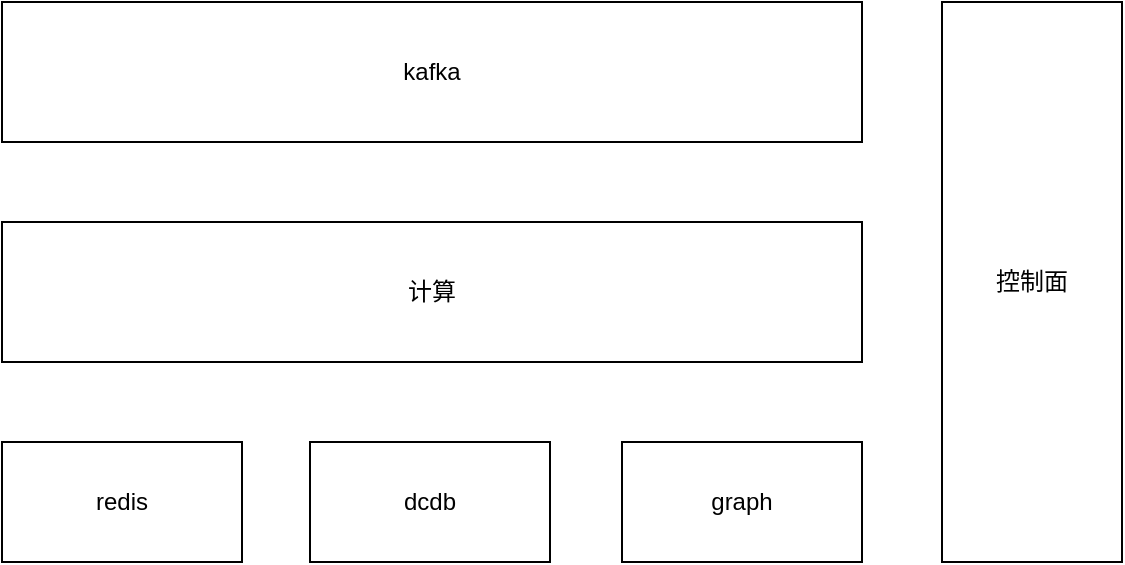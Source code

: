 <mxfile version="24.7.6">
  <diagram name="第 1 页" id="PMX49SmxD6cJUccYsTZu">
    <mxGraphModel dx="1026" dy="577" grid="1" gridSize="10" guides="1" tooltips="1" connect="1" arrows="1" fold="1" page="1" pageScale="1" pageWidth="827" pageHeight="1169" math="0" shadow="0">
      <root>
        <mxCell id="0" />
        <mxCell id="1" parent="0" />
        <mxCell id="nj5_bVLEx2ZWJZdb6SjX-1" value="redis" style="rounded=0;whiteSpace=wrap;html=1;" vertex="1" parent="1">
          <mxGeometry x="140" y="430" width="120" height="60" as="geometry" />
        </mxCell>
        <mxCell id="nj5_bVLEx2ZWJZdb6SjX-2" value="dcdb" style="rounded=0;whiteSpace=wrap;html=1;" vertex="1" parent="1">
          <mxGeometry x="294" y="430" width="120" height="60" as="geometry" />
        </mxCell>
        <mxCell id="nj5_bVLEx2ZWJZdb6SjX-3" value="graph" style="rounded=0;whiteSpace=wrap;html=1;" vertex="1" parent="1">
          <mxGeometry x="450" y="430" width="120" height="60" as="geometry" />
        </mxCell>
        <mxCell id="nj5_bVLEx2ZWJZdb6SjX-4" value="计算" style="rounded=0;whiteSpace=wrap;html=1;" vertex="1" parent="1">
          <mxGeometry x="140" y="320" width="430" height="70" as="geometry" />
        </mxCell>
        <mxCell id="nj5_bVLEx2ZWJZdb6SjX-5" value="kafka" style="rounded=0;whiteSpace=wrap;html=1;" vertex="1" parent="1">
          <mxGeometry x="140" y="210" width="430" height="70" as="geometry" />
        </mxCell>
        <mxCell id="nj5_bVLEx2ZWJZdb6SjX-6" value="控制面" style="rounded=0;whiteSpace=wrap;html=1;" vertex="1" parent="1">
          <mxGeometry x="610" y="210" width="90" height="280" as="geometry" />
        </mxCell>
      </root>
    </mxGraphModel>
  </diagram>
</mxfile>
